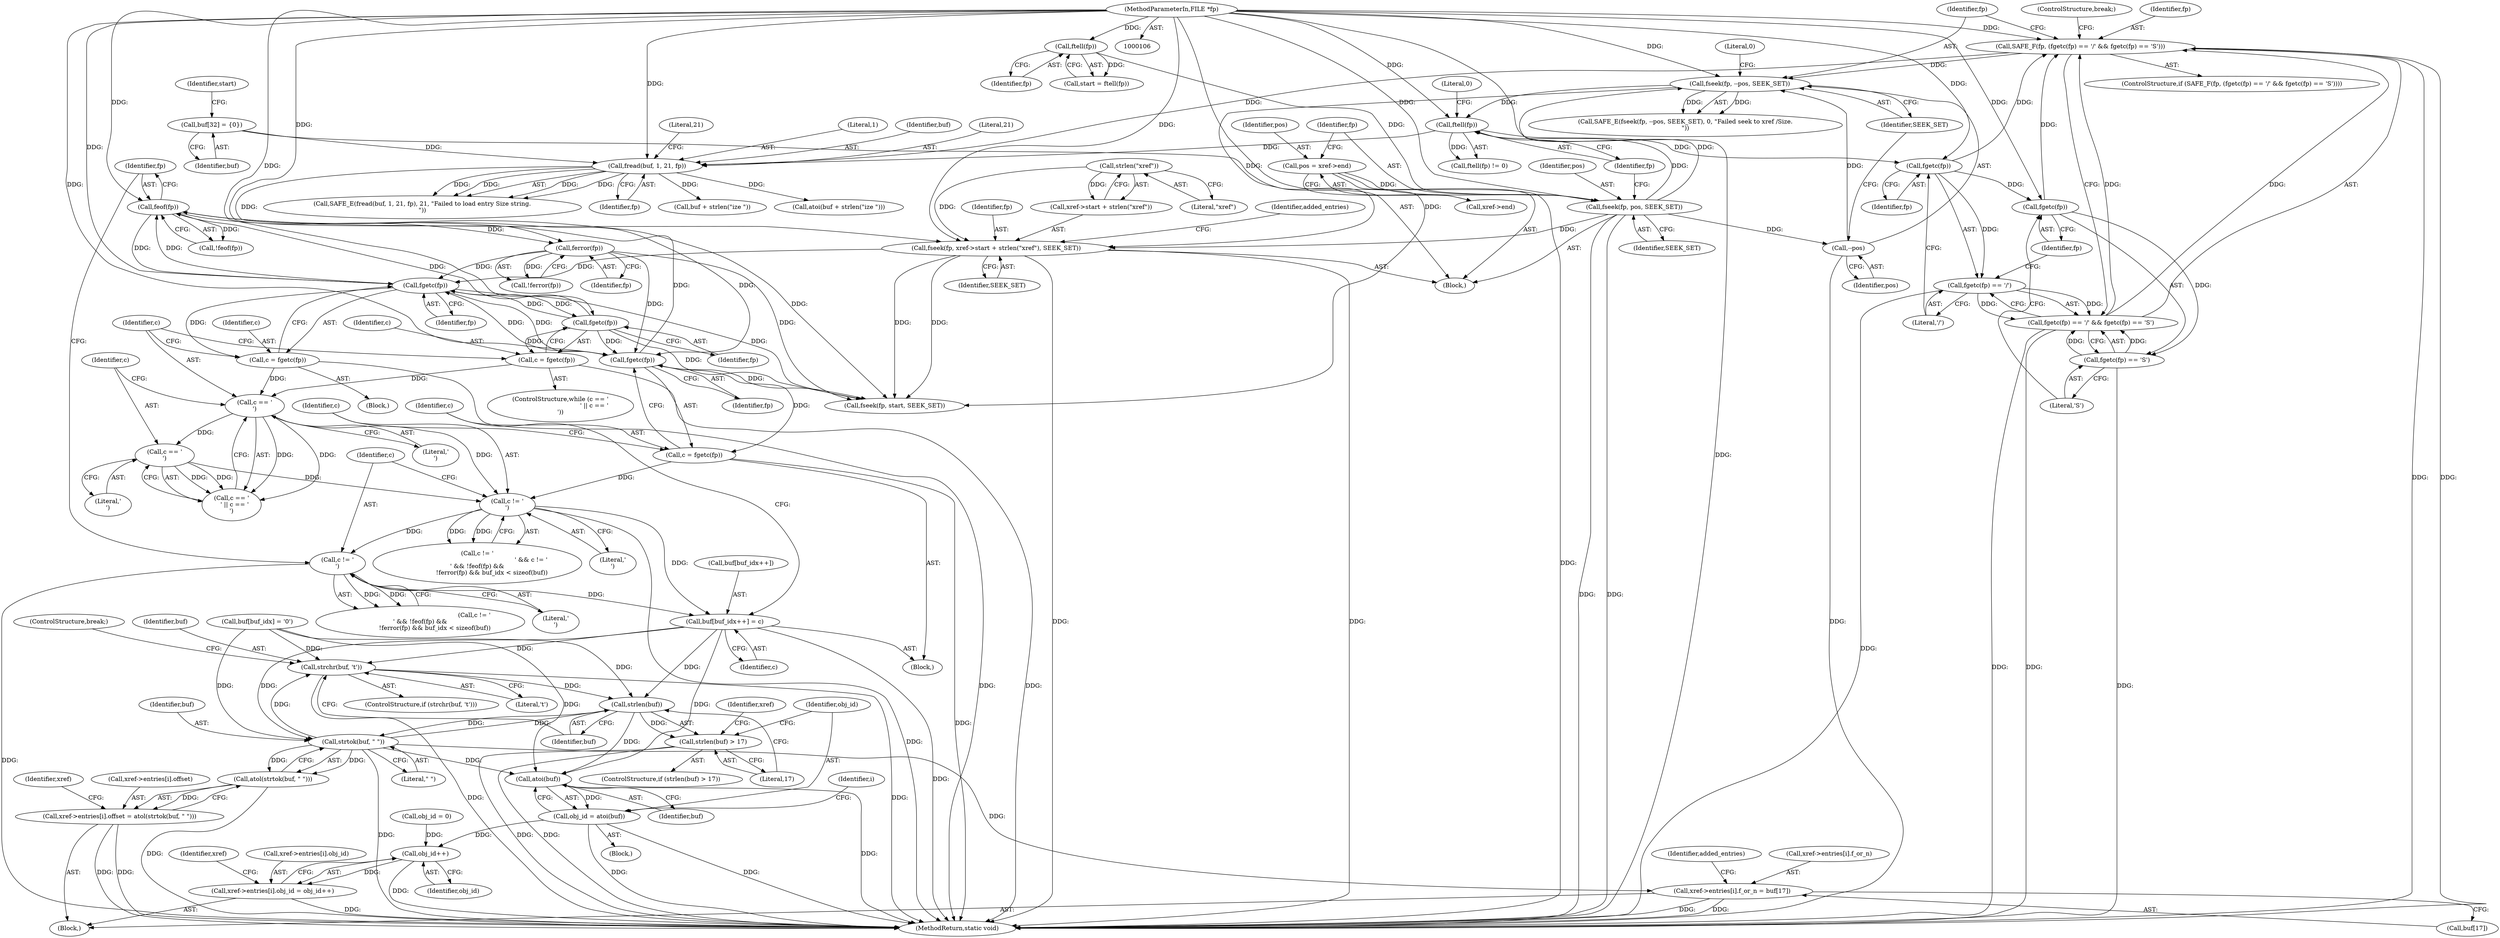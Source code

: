 digraph "0_pdfresurrect_0c4120fffa3dffe97b95c486a120eded82afe8a6_4@array" {
"1000256" [label="(Call,buf[buf_idx++] = c)"];
"1000236" [label="(Call,c != '\n')"];
"1000224" [label="(Call,c == '\r')"];
"1000221" [label="(Call,c == '\n')"];
"1000215" [label="(Call,c = fgetc(fp))"];
"1000217" [label="(Call,fgetc(fp))"];
"1000264" [label="(Call,fgetc(fp))"];
"1000229" [label="(Call,fgetc(fp))"];
"1000107" [label="(MethodParameterIn,FILE *fp)"];
"1000249" [label="(Call,ferror(fp))"];
"1000245" [label="(Call,feof(fp))"];
"1000191" [label="(Call,fseek(fp, xref->start + strlen(\"xref\"), SEEK_SET))"];
"1000161" [label="(Call,fread(buf, 1, 21, fp))"];
"1000116" [label="(Call,buf[32] = {0})"];
"1000139" [label="(Call,SAFE_F(fp, (fgetc(fp) == '/' && fgetc(fp) == 'S')))"];
"1000143" [label="(Call,fgetc(fp))"];
"1000135" [label="(Call,ftell(fp))"];
"1000129" [label="(Call,fseek(fp, pos, SEEK_SET))"];
"1000122" [label="(Call,ftell(fp))"];
"1000124" [label="(Call,pos = xref->end)"];
"1000153" [label="(Call,fseek(fp, --pos, SEEK_SET))"];
"1000155" [label="(Call,--pos)"];
"1000147" [label="(Call,fgetc(fp))"];
"1000141" [label="(Call,fgetc(fp) == '/' && fgetc(fp) == 'S')"];
"1000142" [label="(Call,fgetc(fp) == '/')"];
"1000146" [label="(Call,fgetc(fp) == 'S')"];
"1000197" [label="(Call,strlen(\"xref\"))"];
"1000227" [label="(Call,c = fgetc(fp))"];
"1000262" [label="(Call,c = fgetc(fp))"];
"1000240" [label="(Call,c != '\r')"];
"1000282" [label="(Call,strchr(buf, 't'))"];
"1000288" [label="(Call,strlen(buf))"];
"1000287" [label="(Call,strlen(buf) > 17)"];
"1000311" [label="(Call,strtok(buf, \" \"))"];
"1000310" [label="(Call,atol(strtok(buf, \" \")))"];
"1000302" [label="(Call,xref->entries[i].offset = atol(strtok(buf, \" \")))"];
"1000326" [label="(Call,xref->entries[i].f_or_n = buf[17])"];
"1000343" [label="(Call,atoi(buf))"];
"1000341" [label="(Call,obj_id = atoi(buf))"];
"1000300" [label="(Call,obj_id++)"];
"1000292" [label="(Call,xref->entries[i].obj_id = obj_id++)"];
"1000292" [label="(Call,xref->entries[i].obj_id = obj_id++)"];
"1000242" [label="(Literal,'\r')"];
"1000326" [label="(Call,xref->entries[i].f_or_n = buf[17])"];
"1000220" [label="(Call,c == '\n' || c == '\r')"];
"1000311" [label="(Call,strtok(buf, \" \"))"];
"1000257" [label="(Call,buf[buf_idx++])"];
"1000137" [label="(Literal,0)"];
"1000301" [label="(Identifier,obj_id)"];
"1000117" [label="(Identifier,buf)"];
"1000141" [label="(Call,fgetc(fp) == '/' && fgetc(fp) == 'S')"];
"1000219" [label="(ControlStructure,while (c == '\n' || c == '\r'))"];
"1000156" [label="(Identifier,pos)"];
"1000290" [label="(Literal,17)"];
"1000346" [label="(Identifier,i)"];
"1000146" [label="(Call,fgetc(fp) == 'S')"];
"1000124" [label="(Call,pos = xref->end)"];
"1000217" [label="(Call,fgetc(fp))"];
"1000240" [label="(Call,c != '\r')"];
"1000344" [label="(Identifier,buf)"];
"1000162" [label="(Identifier,buf)"];
"1000265" [label="(Identifier,fp)"];
"1000228" [label="(Identifier,c)"];
"1000241" [label="(Identifier,c)"];
"1000116" [label="(Call,buf[32] = {0})"];
"1000154" [label="(Identifier,fp)"];
"1000306" [label="(Identifier,xref)"];
"1000132" [label="(Identifier,SEEK_SET)"];
"1000313" [label="(Literal,\" \")"];
"1000145" [label="(Literal,'/')"];
"1000356" [label="(MethodReturn,static void)"];
"1000352" [label="(Call,fseek(fp, start, SEEK_SET))"];
"1000236" [label="(Call,c != '\n')"];
"1000123" [label="(Identifier,fp)"];
"1000227" [label="(Call,c = fgetc(fp))"];
"1000144" [label="(Identifier,fp)"];
"1000126" [label="(Call,xref->end)"];
"1000287" [label="(Call,strlen(buf) > 17)"];
"1000334" [label="(Call,buf[17])"];
"1000143" [label="(Call,fgetc(fp))"];
"1000256" [label="(Call,buf[buf_idx++] = c)"];
"1000291" [label="(Block,)"];
"1000215" [label="(Call,c = fgetc(fp))"];
"1000248" [label="(Call,!ferror(fp))"];
"1000109" [label="(Block,)"];
"1000340" [label="(Block,)"];
"1000120" [label="(Call,start = ftell(fp))"];
"1000161" [label="(Call,fread(buf, 1, 21, fp))"];
"1000142" [label="(Call,fgetc(fp) == '/')"];
"1000164" [label="(Literal,21)"];
"1000136" [label="(Identifier,fp)"];
"1000216" [label="(Identifier,c)"];
"1000160" [label="(Call,SAFE_E(fread(buf, 1, 21, fp), 21, \"Failed to load entry Size string.\n\"))"];
"1000264" [label="(Call,fgetc(fp))"];
"1000245" [label="(Call,feof(fp))"];
"1000341" [label="(Call,obj_id = atoi(buf))"];
"1000149" [label="(Literal,'S')"];
"1000244" [label="(Call,!feof(fp))"];
"1000263" [label="(Identifier,c)"];
"1000226" [label="(Literal,'\r')"];
"1000288" [label="(Call,strlen(buf))"];
"1000343" [label="(Call,atoi(buf))"];
"1000192" [label="(Identifier,fp)"];
"1000310" [label="(Call,atol(strtok(buf, \" \")))"];
"1000318" [label="(Identifier,xref)"];
"1000296" [label="(Identifier,xref)"];
"1000285" [label="(ControlStructure,break;)"];
"1000250" [label="(Identifier,fp)"];
"1000224" [label="(Call,c == '\r')"];
"1000122" [label="(Call,ftell(fp))"];
"1000281" [label="(ControlStructure,if (strchr(buf, 't')))"];
"1000130" [label="(Identifier,fp)"];
"1000222" [label="(Identifier,c)"];
"1000249" [label="(Call,ferror(fp))"];
"1000155" [label="(Call,--pos)"];
"1000157" [label="(Identifier,SEEK_SET)"];
"1000303" [label="(Call,xref->entries[i].offset)"];
"1000148" [label="(Identifier,fp)"];
"1000147" [label="(Call,fgetc(fp))"];
"1000289" [label="(Identifier,buf)"];
"1000230" [label="(Identifier,fp)"];
"1000153" [label="(Call,fseek(fp, --pos, SEEK_SET))"];
"1000300" [label="(Call,obj_id++)"];
"1000131" [label="(Identifier,pos)"];
"1000107" [label="(MethodParameterIn,FILE *fp)"];
"1000282" [label="(Call,strchr(buf, 't'))"];
"1000338" [label="(Identifier,added_entries)"];
"1000283" [label="(Identifier,buf)"];
"1000134" [label="(Call,ftell(fp) != 0)"];
"1000152" [label="(Call,SAFE_E(fseek(fp, --pos, SEEK_SET), 0, \"Failed seek to xref /Size.\n\"))"];
"1000276" [label="(Call,buf[buf_idx] = '\0')"];
"1000150" [label="(ControlStructure,break;)"];
"1000158" [label="(Literal,0)"];
"1000262" [label="(Call,c = fgetc(fp))"];
"1000121" [label="(Identifier,start)"];
"1000342" [label="(Identifier,obj_id)"];
"1000327" [label="(Call,xref->entries[i].f_or_n)"];
"1000139" [label="(Call,SAFE_F(fp, (fgetc(fp) == '/' && fgetc(fp) == 'S')))"];
"1000197" [label="(Call,strlen(\"xref\"))"];
"1000166" [label="(Literal,21)"];
"1000188" [label="(Call,obj_id = 0)"];
"1000198" [label="(Literal,\"xref\")"];
"1000221" [label="(Call,c == '\n')"];
"1000246" [label="(Identifier,fp)"];
"1000191" [label="(Call,fseek(fp, xref->start + strlen(\"xref\"), SEEK_SET))"];
"1000223" [label="(Literal,'\n')"];
"1000284" [label="(Literal,'t')"];
"1000225" [label="(Identifier,c)"];
"1000140" [label="(Identifier,fp)"];
"1000165" [label="(Identifier,fp)"];
"1000286" [label="(ControlStructure,if (strlen(buf) > 17))"];
"1000138" [label="(ControlStructure,if (SAFE_F(fp, (fgetc(fp) == '/' && fgetc(fp) == 'S'))))"];
"1000214" [label="(Block,)"];
"1000135" [label="(Call,ftell(fp))"];
"1000312" [label="(Identifier,buf)"];
"1000237" [label="(Identifier,c)"];
"1000129" [label="(Call,fseek(fp, pos, SEEK_SET))"];
"1000229" [label="(Call,fgetc(fp))"];
"1000125" [label="(Identifier,pos)"];
"1000293" [label="(Call,xref->entries[i].obj_id)"];
"1000255" [label="(Block,)"];
"1000163" [label="(Literal,1)"];
"1000235" [label="(Call,c != '\n' && c != '\r' && !feof(fp) &&\n               !ferror(fp) && buf_idx < sizeof(buf))"];
"1000238" [label="(Literal,'\n')"];
"1000201" [label="(Identifier,added_entries)"];
"1000261" [label="(Identifier,c)"];
"1000218" [label="(Identifier,fp)"];
"1000173" [label="(Call,buf + strlen(\"ize \"))"];
"1000172" [label="(Call,atoi(buf + strlen(\"ize \")))"];
"1000199" [label="(Identifier,SEEK_SET)"];
"1000193" [label="(Call,xref->start + strlen(\"xref\"))"];
"1000302" [label="(Call,xref->entries[i].offset = atol(strtok(buf, \" \")))"];
"1000239" [label="(Call,c != '\r' && !feof(fp) &&\n               !ferror(fp) && buf_idx < sizeof(buf))"];
"1000256" -> "1000255"  [label="AST: "];
"1000256" -> "1000261"  [label="CFG: "];
"1000257" -> "1000256"  [label="AST: "];
"1000261" -> "1000256"  [label="AST: "];
"1000263" -> "1000256"  [label="CFG: "];
"1000256" -> "1000356"  [label="DDG: "];
"1000236" -> "1000256"  [label="DDG: "];
"1000240" -> "1000256"  [label="DDG: "];
"1000256" -> "1000282"  [label="DDG: "];
"1000256" -> "1000288"  [label="DDG: "];
"1000256" -> "1000311"  [label="DDG: "];
"1000256" -> "1000343"  [label="DDG: "];
"1000236" -> "1000235"  [label="AST: "];
"1000236" -> "1000238"  [label="CFG: "];
"1000237" -> "1000236"  [label="AST: "];
"1000238" -> "1000236"  [label="AST: "];
"1000241" -> "1000236"  [label="CFG: "];
"1000235" -> "1000236"  [label="CFG: "];
"1000236" -> "1000356"  [label="DDG: "];
"1000236" -> "1000235"  [label="DDG: "];
"1000236" -> "1000235"  [label="DDG: "];
"1000224" -> "1000236"  [label="DDG: "];
"1000262" -> "1000236"  [label="DDG: "];
"1000221" -> "1000236"  [label="DDG: "];
"1000236" -> "1000240"  [label="DDG: "];
"1000224" -> "1000220"  [label="AST: "];
"1000224" -> "1000226"  [label="CFG: "];
"1000225" -> "1000224"  [label="AST: "];
"1000226" -> "1000224"  [label="AST: "];
"1000220" -> "1000224"  [label="CFG: "];
"1000224" -> "1000220"  [label="DDG: "];
"1000224" -> "1000220"  [label="DDG: "];
"1000221" -> "1000224"  [label="DDG: "];
"1000221" -> "1000220"  [label="AST: "];
"1000221" -> "1000223"  [label="CFG: "];
"1000222" -> "1000221"  [label="AST: "];
"1000223" -> "1000221"  [label="AST: "];
"1000225" -> "1000221"  [label="CFG: "];
"1000220" -> "1000221"  [label="CFG: "];
"1000221" -> "1000220"  [label="DDG: "];
"1000221" -> "1000220"  [label="DDG: "];
"1000215" -> "1000221"  [label="DDG: "];
"1000227" -> "1000221"  [label="DDG: "];
"1000215" -> "1000214"  [label="AST: "];
"1000215" -> "1000217"  [label="CFG: "];
"1000216" -> "1000215"  [label="AST: "];
"1000217" -> "1000215"  [label="AST: "];
"1000222" -> "1000215"  [label="CFG: "];
"1000215" -> "1000356"  [label="DDG: "];
"1000217" -> "1000215"  [label="DDG: "];
"1000217" -> "1000218"  [label="CFG: "];
"1000218" -> "1000217"  [label="AST: "];
"1000264" -> "1000217"  [label="DDG: "];
"1000229" -> "1000217"  [label="DDG: "];
"1000249" -> "1000217"  [label="DDG: "];
"1000245" -> "1000217"  [label="DDG: "];
"1000191" -> "1000217"  [label="DDG: "];
"1000107" -> "1000217"  [label="DDG: "];
"1000217" -> "1000229"  [label="DDG: "];
"1000217" -> "1000245"  [label="DDG: "];
"1000217" -> "1000264"  [label="DDG: "];
"1000217" -> "1000352"  [label="DDG: "];
"1000264" -> "1000262"  [label="AST: "];
"1000264" -> "1000265"  [label="CFG: "];
"1000265" -> "1000264"  [label="AST: "];
"1000262" -> "1000264"  [label="CFG: "];
"1000264" -> "1000245"  [label="DDG: "];
"1000264" -> "1000262"  [label="DDG: "];
"1000229" -> "1000264"  [label="DDG: "];
"1000249" -> "1000264"  [label="DDG: "];
"1000245" -> "1000264"  [label="DDG: "];
"1000107" -> "1000264"  [label="DDG: "];
"1000264" -> "1000352"  [label="DDG: "];
"1000229" -> "1000227"  [label="AST: "];
"1000229" -> "1000230"  [label="CFG: "];
"1000230" -> "1000229"  [label="AST: "];
"1000227" -> "1000229"  [label="CFG: "];
"1000229" -> "1000227"  [label="DDG: "];
"1000107" -> "1000229"  [label="DDG: "];
"1000229" -> "1000245"  [label="DDG: "];
"1000229" -> "1000352"  [label="DDG: "];
"1000107" -> "1000106"  [label="AST: "];
"1000107" -> "1000356"  [label="DDG: "];
"1000107" -> "1000122"  [label="DDG: "];
"1000107" -> "1000129"  [label="DDG: "];
"1000107" -> "1000135"  [label="DDG: "];
"1000107" -> "1000139"  [label="DDG: "];
"1000107" -> "1000143"  [label="DDG: "];
"1000107" -> "1000147"  [label="DDG: "];
"1000107" -> "1000153"  [label="DDG: "];
"1000107" -> "1000161"  [label="DDG: "];
"1000107" -> "1000191"  [label="DDG: "];
"1000107" -> "1000245"  [label="DDG: "];
"1000107" -> "1000249"  [label="DDG: "];
"1000107" -> "1000352"  [label="DDG: "];
"1000249" -> "1000248"  [label="AST: "];
"1000249" -> "1000250"  [label="CFG: "];
"1000250" -> "1000249"  [label="AST: "];
"1000248" -> "1000249"  [label="CFG: "];
"1000249" -> "1000248"  [label="DDG: "];
"1000245" -> "1000249"  [label="DDG: "];
"1000249" -> "1000352"  [label="DDG: "];
"1000245" -> "1000244"  [label="AST: "];
"1000245" -> "1000246"  [label="CFG: "];
"1000246" -> "1000245"  [label="AST: "];
"1000244" -> "1000245"  [label="CFG: "];
"1000245" -> "1000244"  [label="DDG: "];
"1000245" -> "1000352"  [label="DDG: "];
"1000191" -> "1000109"  [label="AST: "];
"1000191" -> "1000199"  [label="CFG: "];
"1000192" -> "1000191"  [label="AST: "];
"1000193" -> "1000191"  [label="AST: "];
"1000199" -> "1000191"  [label="AST: "];
"1000201" -> "1000191"  [label="CFG: "];
"1000191" -> "1000356"  [label="DDG: "];
"1000191" -> "1000356"  [label="DDG: "];
"1000161" -> "1000191"  [label="DDG: "];
"1000197" -> "1000191"  [label="DDG: "];
"1000153" -> "1000191"  [label="DDG: "];
"1000129" -> "1000191"  [label="DDG: "];
"1000191" -> "1000352"  [label="DDG: "];
"1000191" -> "1000352"  [label="DDG: "];
"1000161" -> "1000160"  [label="AST: "];
"1000161" -> "1000165"  [label="CFG: "];
"1000162" -> "1000161"  [label="AST: "];
"1000163" -> "1000161"  [label="AST: "];
"1000164" -> "1000161"  [label="AST: "];
"1000165" -> "1000161"  [label="AST: "];
"1000166" -> "1000161"  [label="CFG: "];
"1000161" -> "1000160"  [label="DDG: "];
"1000161" -> "1000160"  [label="DDG: "];
"1000161" -> "1000160"  [label="DDG: "];
"1000161" -> "1000160"  [label="DDG: "];
"1000116" -> "1000161"  [label="DDG: "];
"1000139" -> "1000161"  [label="DDG: "];
"1000135" -> "1000161"  [label="DDG: "];
"1000161" -> "1000172"  [label="DDG: "];
"1000161" -> "1000173"  [label="DDG: "];
"1000116" -> "1000109"  [label="AST: "];
"1000116" -> "1000117"  [label="CFG: "];
"1000117" -> "1000116"  [label="AST: "];
"1000121" -> "1000116"  [label="CFG: "];
"1000139" -> "1000138"  [label="AST: "];
"1000139" -> "1000141"  [label="CFG: "];
"1000140" -> "1000139"  [label="AST: "];
"1000141" -> "1000139"  [label="AST: "];
"1000150" -> "1000139"  [label="CFG: "];
"1000154" -> "1000139"  [label="CFG: "];
"1000139" -> "1000356"  [label="DDG: "];
"1000139" -> "1000356"  [label="DDG: "];
"1000143" -> "1000139"  [label="DDG: "];
"1000147" -> "1000139"  [label="DDG: "];
"1000141" -> "1000139"  [label="DDG: "];
"1000141" -> "1000139"  [label="DDG: "];
"1000139" -> "1000153"  [label="DDG: "];
"1000143" -> "1000142"  [label="AST: "];
"1000143" -> "1000144"  [label="CFG: "];
"1000144" -> "1000143"  [label="AST: "];
"1000145" -> "1000143"  [label="CFG: "];
"1000143" -> "1000142"  [label="DDG: "];
"1000135" -> "1000143"  [label="DDG: "];
"1000143" -> "1000147"  [label="DDG: "];
"1000135" -> "1000134"  [label="AST: "];
"1000135" -> "1000136"  [label="CFG: "];
"1000136" -> "1000135"  [label="AST: "];
"1000137" -> "1000135"  [label="CFG: "];
"1000135" -> "1000134"  [label="DDG: "];
"1000129" -> "1000135"  [label="DDG: "];
"1000153" -> "1000135"  [label="DDG: "];
"1000129" -> "1000109"  [label="AST: "];
"1000129" -> "1000132"  [label="CFG: "];
"1000130" -> "1000129"  [label="AST: "];
"1000131" -> "1000129"  [label="AST: "];
"1000132" -> "1000129"  [label="AST: "];
"1000136" -> "1000129"  [label="CFG: "];
"1000129" -> "1000356"  [label="DDG: "];
"1000129" -> "1000356"  [label="DDG: "];
"1000122" -> "1000129"  [label="DDG: "];
"1000124" -> "1000129"  [label="DDG: "];
"1000129" -> "1000155"  [label="DDG: "];
"1000129" -> "1000153"  [label="DDG: "];
"1000122" -> "1000120"  [label="AST: "];
"1000122" -> "1000123"  [label="CFG: "];
"1000123" -> "1000122"  [label="AST: "];
"1000120" -> "1000122"  [label="CFG: "];
"1000122" -> "1000120"  [label="DDG: "];
"1000124" -> "1000109"  [label="AST: "];
"1000124" -> "1000126"  [label="CFG: "];
"1000125" -> "1000124"  [label="AST: "];
"1000126" -> "1000124"  [label="AST: "];
"1000130" -> "1000124"  [label="CFG: "];
"1000124" -> "1000356"  [label="DDG: "];
"1000153" -> "1000152"  [label="AST: "];
"1000153" -> "1000157"  [label="CFG: "];
"1000154" -> "1000153"  [label="AST: "];
"1000155" -> "1000153"  [label="AST: "];
"1000157" -> "1000153"  [label="AST: "];
"1000158" -> "1000153"  [label="CFG: "];
"1000153" -> "1000152"  [label="DDG: "];
"1000153" -> "1000152"  [label="DDG: "];
"1000155" -> "1000153"  [label="DDG: "];
"1000155" -> "1000156"  [label="CFG: "];
"1000156" -> "1000155"  [label="AST: "];
"1000157" -> "1000155"  [label="CFG: "];
"1000155" -> "1000356"  [label="DDG: "];
"1000147" -> "1000146"  [label="AST: "];
"1000147" -> "1000148"  [label="CFG: "];
"1000148" -> "1000147"  [label="AST: "];
"1000149" -> "1000147"  [label="CFG: "];
"1000147" -> "1000146"  [label="DDG: "];
"1000141" -> "1000142"  [label="CFG: "];
"1000141" -> "1000146"  [label="CFG: "];
"1000142" -> "1000141"  [label="AST: "];
"1000146" -> "1000141"  [label="AST: "];
"1000141" -> "1000356"  [label="DDG: "];
"1000141" -> "1000356"  [label="DDG: "];
"1000142" -> "1000141"  [label="DDG: "];
"1000142" -> "1000141"  [label="DDG: "];
"1000146" -> "1000141"  [label="DDG: "];
"1000146" -> "1000141"  [label="DDG: "];
"1000142" -> "1000145"  [label="CFG: "];
"1000145" -> "1000142"  [label="AST: "];
"1000148" -> "1000142"  [label="CFG: "];
"1000142" -> "1000356"  [label="DDG: "];
"1000146" -> "1000149"  [label="CFG: "];
"1000149" -> "1000146"  [label="AST: "];
"1000146" -> "1000356"  [label="DDG: "];
"1000197" -> "1000193"  [label="AST: "];
"1000197" -> "1000198"  [label="CFG: "];
"1000198" -> "1000197"  [label="AST: "];
"1000193" -> "1000197"  [label="CFG: "];
"1000197" -> "1000193"  [label="DDG: "];
"1000227" -> "1000219"  [label="AST: "];
"1000228" -> "1000227"  [label="AST: "];
"1000222" -> "1000227"  [label="CFG: "];
"1000227" -> "1000356"  [label="DDG: "];
"1000262" -> "1000255"  [label="AST: "];
"1000263" -> "1000262"  [label="AST: "];
"1000237" -> "1000262"  [label="CFG: "];
"1000262" -> "1000356"  [label="DDG: "];
"1000240" -> "1000239"  [label="AST: "];
"1000240" -> "1000242"  [label="CFG: "];
"1000241" -> "1000240"  [label="AST: "];
"1000242" -> "1000240"  [label="AST: "];
"1000246" -> "1000240"  [label="CFG: "];
"1000239" -> "1000240"  [label="CFG: "];
"1000240" -> "1000356"  [label="DDG: "];
"1000240" -> "1000239"  [label="DDG: "];
"1000240" -> "1000239"  [label="DDG: "];
"1000282" -> "1000281"  [label="AST: "];
"1000282" -> "1000284"  [label="CFG: "];
"1000283" -> "1000282"  [label="AST: "];
"1000284" -> "1000282"  [label="AST: "];
"1000285" -> "1000282"  [label="CFG: "];
"1000289" -> "1000282"  [label="CFG: "];
"1000282" -> "1000356"  [label="DDG: "];
"1000282" -> "1000356"  [label="DDG: "];
"1000276" -> "1000282"  [label="DDG: "];
"1000311" -> "1000282"  [label="DDG: "];
"1000282" -> "1000288"  [label="DDG: "];
"1000288" -> "1000287"  [label="AST: "];
"1000288" -> "1000289"  [label="CFG: "];
"1000289" -> "1000288"  [label="AST: "];
"1000290" -> "1000288"  [label="CFG: "];
"1000288" -> "1000287"  [label="DDG: "];
"1000276" -> "1000288"  [label="DDG: "];
"1000311" -> "1000288"  [label="DDG: "];
"1000288" -> "1000311"  [label="DDG: "];
"1000288" -> "1000343"  [label="DDG: "];
"1000287" -> "1000286"  [label="AST: "];
"1000287" -> "1000290"  [label="CFG: "];
"1000290" -> "1000287"  [label="AST: "];
"1000296" -> "1000287"  [label="CFG: "];
"1000342" -> "1000287"  [label="CFG: "];
"1000287" -> "1000356"  [label="DDG: "];
"1000287" -> "1000356"  [label="DDG: "];
"1000311" -> "1000310"  [label="AST: "];
"1000311" -> "1000313"  [label="CFG: "];
"1000312" -> "1000311"  [label="AST: "];
"1000313" -> "1000311"  [label="AST: "];
"1000310" -> "1000311"  [label="CFG: "];
"1000311" -> "1000356"  [label="DDG: "];
"1000311" -> "1000310"  [label="DDG: "];
"1000311" -> "1000310"  [label="DDG: "];
"1000276" -> "1000311"  [label="DDG: "];
"1000311" -> "1000326"  [label="DDG: "];
"1000311" -> "1000343"  [label="DDG: "];
"1000310" -> "1000302"  [label="AST: "];
"1000302" -> "1000310"  [label="CFG: "];
"1000310" -> "1000356"  [label="DDG: "];
"1000310" -> "1000302"  [label="DDG: "];
"1000302" -> "1000291"  [label="AST: "];
"1000303" -> "1000302"  [label="AST: "];
"1000318" -> "1000302"  [label="CFG: "];
"1000302" -> "1000356"  [label="DDG: "];
"1000302" -> "1000356"  [label="DDG: "];
"1000326" -> "1000291"  [label="AST: "];
"1000326" -> "1000334"  [label="CFG: "];
"1000327" -> "1000326"  [label="AST: "];
"1000334" -> "1000326"  [label="AST: "];
"1000338" -> "1000326"  [label="CFG: "];
"1000326" -> "1000356"  [label="DDG: "];
"1000326" -> "1000356"  [label="DDG: "];
"1000343" -> "1000341"  [label="AST: "];
"1000343" -> "1000344"  [label="CFG: "];
"1000344" -> "1000343"  [label="AST: "];
"1000341" -> "1000343"  [label="CFG: "];
"1000343" -> "1000356"  [label="DDG: "];
"1000343" -> "1000341"  [label="DDG: "];
"1000276" -> "1000343"  [label="DDG: "];
"1000341" -> "1000340"  [label="AST: "];
"1000342" -> "1000341"  [label="AST: "];
"1000346" -> "1000341"  [label="CFG: "];
"1000341" -> "1000356"  [label="DDG: "];
"1000341" -> "1000356"  [label="DDG: "];
"1000341" -> "1000300"  [label="DDG: "];
"1000300" -> "1000292"  [label="AST: "];
"1000300" -> "1000301"  [label="CFG: "];
"1000301" -> "1000300"  [label="AST: "];
"1000292" -> "1000300"  [label="CFG: "];
"1000300" -> "1000356"  [label="DDG: "];
"1000300" -> "1000292"  [label="DDG: "];
"1000188" -> "1000300"  [label="DDG: "];
"1000292" -> "1000291"  [label="AST: "];
"1000293" -> "1000292"  [label="AST: "];
"1000306" -> "1000292"  [label="CFG: "];
"1000292" -> "1000356"  [label="DDG: "];
}
